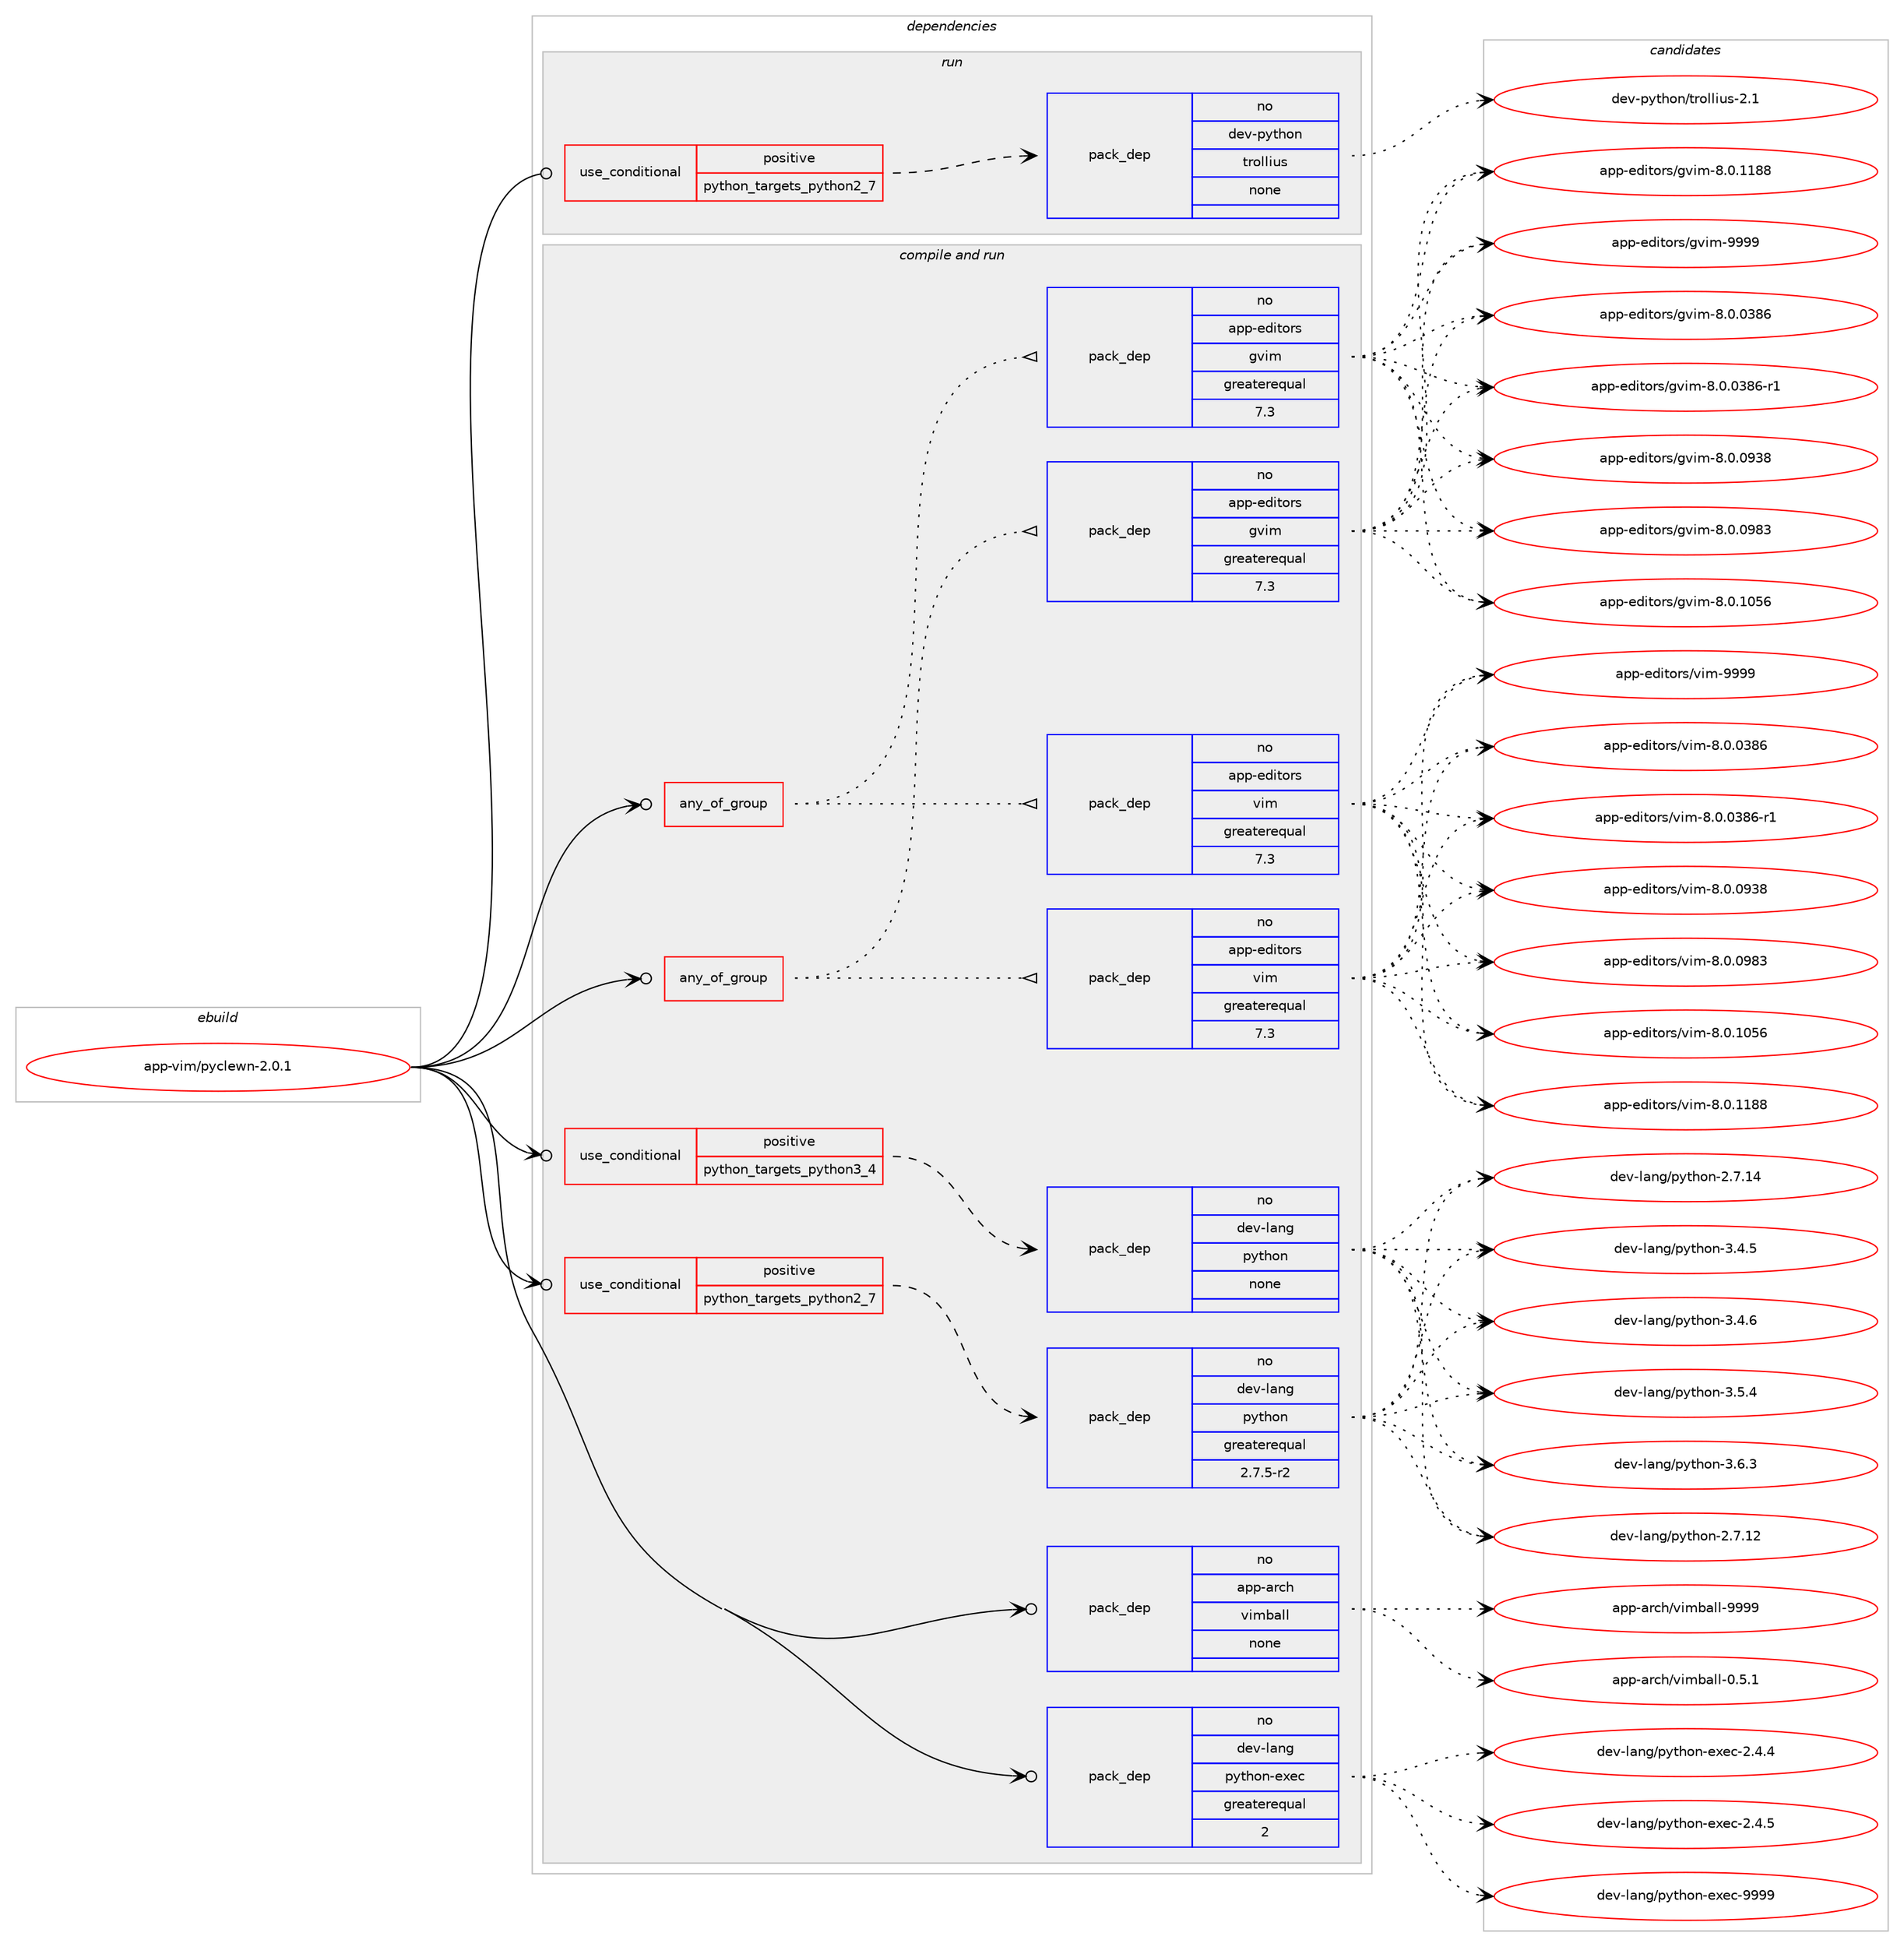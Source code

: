 digraph prolog {

# *************
# Graph options
# *************

newrank=true;
concentrate=true;
compound=true;
graph [rankdir=LR,fontname=Helvetica,fontsize=10,ranksep=1.5];#, ranksep=2.5, nodesep=0.2];
edge  [arrowhead=vee];
node  [fontname=Helvetica,fontsize=10];

# **********
# The ebuild
# **********

subgraph cluster_leftcol {
color=gray;
rank=same;
label=<<i>ebuild</i>>;
id [label="app-vim/pyclewn-2.0.1", color=red, width=4, href="../app-vim/pyclewn-2.0.1.svg"];
}

# ****************
# The dependencies
# ****************

subgraph cluster_midcol {
color=gray;
label=<<i>dependencies</i>>;
subgraph cluster_compile {
fillcolor="#eeeeee";
style=filled;
label=<<i>compile</i>>;
}
subgraph cluster_compileandrun {
fillcolor="#eeeeee";
style=filled;
label=<<i>compile and run</i>>;
subgraph any1288 {
dependency63274 [label=<<TABLE BORDER="0" CELLBORDER="1" CELLSPACING="0" CELLPADDING="4"><TR><TD CELLPADDING="10">any_of_group</TD></TR></TABLE>>, shape=none, color=red];subgraph pack46266 {
dependency63275 [label=<<TABLE BORDER="0" CELLBORDER="1" CELLSPACING="0" CELLPADDING="4" WIDTH="220"><TR><TD ROWSPAN="6" CELLPADDING="30">pack_dep</TD></TR><TR><TD WIDTH="110">no</TD></TR><TR><TD>app-editors</TD></TR><TR><TD>vim</TD></TR><TR><TD>greaterequal</TD></TR><TR><TD>7.3</TD></TR></TABLE>>, shape=none, color=blue];
}
dependency63274:e -> dependency63275:w [weight=20,style="dotted",arrowhead="oinv"];
subgraph pack46267 {
dependency63276 [label=<<TABLE BORDER="0" CELLBORDER="1" CELLSPACING="0" CELLPADDING="4" WIDTH="220"><TR><TD ROWSPAN="6" CELLPADDING="30">pack_dep</TD></TR><TR><TD WIDTH="110">no</TD></TR><TR><TD>app-editors</TD></TR><TR><TD>gvim</TD></TR><TR><TD>greaterequal</TD></TR><TR><TD>7.3</TD></TR></TABLE>>, shape=none, color=blue];
}
dependency63274:e -> dependency63276:w [weight=20,style="dotted",arrowhead="oinv"];
}
id:e -> dependency63274:w [weight=20,style="solid",arrowhead="odotvee"];
subgraph any1289 {
dependency63277 [label=<<TABLE BORDER="0" CELLBORDER="1" CELLSPACING="0" CELLPADDING="4"><TR><TD CELLPADDING="10">any_of_group</TD></TR></TABLE>>, shape=none, color=red];subgraph pack46268 {
dependency63278 [label=<<TABLE BORDER="0" CELLBORDER="1" CELLSPACING="0" CELLPADDING="4" WIDTH="220"><TR><TD ROWSPAN="6" CELLPADDING="30">pack_dep</TD></TR><TR><TD WIDTH="110">no</TD></TR><TR><TD>app-editors</TD></TR><TR><TD>vim</TD></TR><TR><TD>greaterequal</TD></TR><TR><TD>7.3</TD></TR></TABLE>>, shape=none, color=blue];
}
dependency63277:e -> dependency63278:w [weight=20,style="dotted",arrowhead="oinv"];
subgraph pack46269 {
dependency63279 [label=<<TABLE BORDER="0" CELLBORDER="1" CELLSPACING="0" CELLPADDING="4" WIDTH="220"><TR><TD ROWSPAN="6" CELLPADDING="30">pack_dep</TD></TR><TR><TD WIDTH="110">no</TD></TR><TR><TD>app-editors</TD></TR><TR><TD>gvim</TD></TR><TR><TD>greaterequal</TD></TR><TR><TD>7.3</TD></TR></TABLE>>, shape=none, color=blue];
}
dependency63277:e -> dependency63279:w [weight=20,style="dotted",arrowhead="oinv"];
}
id:e -> dependency63277:w [weight=20,style="solid",arrowhead="odotvee"];
subgraph cond15691 {
dependency63280 [label=<<TABLE BORDER="0" CELLBORDER="1" CELLSPACING="0" CELLPADDING="4"><TR><TD ROWSPAN="3" CELLPADDING="10">use_conditional</TD></TR><TR><TD>positive</TD></TR><TR><TD>python_targets_python2_7</TD></TR></TABLE>>, shape=none, color=red];
subgraph pack46270 {
dependency63281 [label=<<TABLE BORDER="0" CELLBORDER="1" CELLSPACING="0" CELLPADDING="4" WIDTH="220"><TR><TD ROWSPAN="6" CELLPADDING="30">pack_dep</TD></TR><TR><TD WIDTH="110">no</TD></TR><TR><TD>dev-lang</TD></TR><TR><TD>python</TD></TR><TR><TD>greaterequal</TD></TR><TR><TD>2.7.5-r2</TD></TR></TABLE>>, shape=none, color=blue];
}
dependency63280:e -> dependency63281:w [weight=20,style="dashed",arrowhead="vee"];
}
id:e -> dependency63280:w [weight=20,style="solid",arrowhead="odotvee"];
subgraph cond15692 {
dependency63282 [label=<<TABLE BORDER="0" CELLBORDER="1" CELLSPACING="0" CELLPADDING="4"><TR><TD ROWSPAN="3" CELLPADDING="10">use_conditional</TD></TR><TR><TD>positive</TD></TR><TR><TD>python_targets_python3_4</TD></TR></TABLE>>, shape=none, color=red];
subgraph pack46271 {
dependency63283 [label=<<TABLE BORDER="0" CELLBORDER="1" CELLSPACING="0" CELLPADDING="4" WIDTH="220"><TR><TD ROWSPAN="6" CELLPADDING="30">pack_dep</TD></TR><TR><TD WIDTH="110">no</TD></TR><TR><TD>dev-lang</TD></TR><TR><TD>python</TD></TR><TR><TD>none</TD></TR><TR><TD></TD></TR></TABLE>>, shape=none, color=blue];
}
dependency63282:e -> dependency63283:w [weight=20,style="dashed",arrowhead="vee"];
}
id:e -> dependency63282:w [weight=20,style="solid",arrowhead="odotvee"];
subgraph pack46272 {
dependency63284 [label=<<TABLE BORDER="0" CELLBORDER="1" CELLSPACING="0" CELLPADDING="4" WIDTH="220"><TR><TD ROWSPAN="6" CELLPADDING="30">pack_dep</TD></TR><TR><TD WIDTH="110">no</TD></TR><TR><TD>app-arch</TD></TR><TR><TD>vimball</TD></TR><TR><TD>none</TD></TR><TR><TD></TD></TR></TABLE>>, shape=none, color=blue];
}
id:e -> dependency63284:w [weight=20,style="solid",arrowhead="odotvee"];
subgraph pack46273 {
dependency63285 [label=<<TABLE BORDER="0" CELLBORDER="1" CELLSPACING="0" CELLPADDING="4" WIDTH="220"><TR><TD ROWSPAN="6" CELLPADDING="30">pack_dep</TD></TR><TR><TD WIDTH="110">no</TD></TR><TR><TD>dev-lang</TD></TR><TR><TD>python-exec</TD></TR><TR><TD>greaterequal</TD></TR><TR><TD>2</TD></TR></TABLE>>, shape=none, color=blue];
}
id:e -> dependency63285:w [weight=20,style="solid",arrowhead="odotvee"];
}
subgraph cluster_run {
fillcolor="#eeeeee";
style=filled;
label=<<i>run</i>>;
subgraph cond15693 {
dependency63286 [label=<<TABLE BORDER="0" CELLBORDER="1" CELLSPACING="0" CELLPADDING="4"><TR><TD ROWSPAN="3" CELLPADDING="10">use_conditional</TD></TR><TR><TD>positive</TD></TR><TR><TD>python_targets_python2_7</TD></TR></TABLE>>, shape=none, color=red];
subgraph pack46274 {
dependency63287 [label=<<TABLE BORDER="0" CELLBORDER="1" CELLSPACING="0" CELLPADDING="4" WIDTH="220"><TR><TD ROWSPAN="6" CELLPADDING="30">pack_dep</TD></TR><TR><TD WIDTH="110">no</TD></TR><TR><TD>dev-python</TD></TR><TR><TD>trollius</TD></TR><TR><TD>none</TD></TR><TR><TD></TD></TR></TABLE>>, shape=none, color=blue];
}
dependency63286:e -> dependency63287:w [weight=20,style="dashed",arrowhead="vee"];
}
id:e -> dependency63286:w [weight=20,style="solid",arrowhead="odot"];
}
}

# **************
# The candidates
# **************

subgraph cluster_choices {
rank=same;
color=gray;
label=<<i>candidates</i>>;

subgraph choice46266 {
color=black;
nodesep=1;
choice971121124510110010511611111411547118105109455646484648515654 [label="app-editors/vim-8.0.0386", color=red, width=4,href="../app-editors/vim-8.0.0386.svg"];
choice9711211245101100105116111114115471181051094556464846485156544511449 [label="app-editors/vim-8.0.0386-r1", color=red, width=4,href="../app-editors/vim-8.0.0386-r1.svg"];
choice971121124510110010511611111411547118105109455646484648575156 [label="app-editors/vim-8.0.0938", color=red, width=4,href="../app-editors/vim-8.0.0938.svg"];
choice971121124510110010511611111411547118105109455646484648575651 [label="app-editors/vim-8.0.0983", color=red, width=4,href="../app-editors/vim-8.0.0983.svg"];
choice971121124510110010511611111411547118105109455646484649485354 [label="app-editors/vim-8.0.1056", color=red, width=4,href="../app-editors/vim-8.0.1056.svg"];
choice971121124510110010511611111411547118105109455646484649495656 [label="app-editors/vim-8.0.1188", color=red, width=4,href="../app-editors/vim-8.0.1188.svg"];
choice9711211245101100105116111114115471181051094557575757 [label="app-editors/vim-9999", color=red, width=4,href="../app-editors/vim-9999.svg"];
dependency63275:e -> choice971121124510110010511611111411547118105109455646484648515654:w [style=dotted,weight="100"];
dependency63275:e -> choice9711211245101100105116111114115471181051094556464846485156544511449:w [style=dotted,weight="100"];
dependency63275:e -> choice971121124510110010511611111411547118105109455646484648575156:w [style=dotted,weight="100"];
dependency63275:e -> choice971121124510110010511611111411547118105109455646484648575651:w [style=dotted,weight="100"];
dependency63275:e -> choice971121124510110010511611111411547118105109455646484649485354:w [style=dotted,weight="100"];
dependency63275:e -> choice971121124510110010511611111411547118105109455646484649495656:w [style=dotted,weight="100"];
dependency63275:e -> choice9711211245101100105116111114115471181051094557575757:w [style=dotted,weight="100"];
}
subgraph choice46267 {
color=black;
nodesep=1;
choice971121124510110010511611111411547103118105109455646484648515654 [label="app-editors/gvim-8.0.0386", color=red, width=4,href="../app-editors/gvim-8.0.0386.svg"];
choice9711211245101100105116111114115471031181051094556464846485156544511449 [label="app-editors/gvim-8.0.0386-r1", color=red, width=4,href="../app-editors/gvim-8.0.0386-r1.svg"];
choice971121124510110010511611111411547103118105109455646484648575156 [label="app-editors/gvim-8.0.0938", color=red, width=4,href="../app-editors/gvim-8.0.0938.svg"];
choice971121124510110010511611111411547103118105109455646484648575651 [label="app-editors/gvim-8.0.0983", color=red, width=4,href="../app-editors/gvim-8.0.0983.svg"];
choice971121124510110010511611111411547103118105109455646484649485354 [label="app-editors/gvim-8.0.1056", color=red, width=4,href="../app-editors/gvim-8.0.1056.svg"];
choice971121124510110010511611111411547103118105109455646484649495656 [label="app-editors/gvim-8.0.1188", color=red, width=4,href="../app-editors/gvim-8.0.1188.svg"];
choice9711211245101100105116111114115471031181051094557575757 [label="app-editors/gvim-9999", color=red, width=4,href="../app-editors/gvim-9999.svg"];
dependency63276:e -> choice971121124510110010511611111411547103118105109455646484648515654:w [style=dotted,weight="100"];
dependency63276:e -> choice9711211245101100105116111114115471031181051094556464846485156544511449:w [style=dotted,weight="100"];
dependency63276:e -> choice971121124510110010511611111411547103118105109455646484648575156:w [style=dotted,weight="100"];
dependency63276:e -> choice971121124510110010511611111411547103118105109455646484648575651:w [style=dotted,weight="100"];
dependency63276:e -> choice971121124510110010511611111411547103118105109455646484649485354:w [style=dotted,weight="100"];
dependency63276:e -> choice971121124510110010511611111411547103118105109455646484649495656:w [style=dotted,weight="100"];
dependency63276:e -> choice9711211245101100105116111114115471031181051094557575757:w [style=dotted,weight="100"];
}
subgraph choice46268 {
color=black;
nodesep=1;
choice971121124510110010511611111411547118105109455646484648515654 [label="app-editors/vim-8.0.0386", color=red, width=4,href="../app-editors/vim-8.0.0386.svg"];
choice9711211245101100105116111114115471181051094556464846485156544511449 [label="app-editors/vim-8.0.0386-r1", color=red, width=4,href="../app-editors/vim-8.0.0386-r1.svg"];
choice971121124510110010511611111411547118105109455646484648575156 [label="app-editors/vim-8.0.0938", color=red, width=4,href="../app-editors/vim-8.0.0938.svg"];
choice971121124510110010511611111411547118105109455646484648575651 [label="app-editors/vim-8.0.0983", color=red, width=4,href="../app-editors/vim-8.0.0983.svg"];
choice971121124510110010511611111411547118105109455646484649485354 [label="app-editors/vim-8.0.1056", color=red, width=4,href="../app-editors/vim-8.0.1056.svg"];
choice971121124510110010511611111411547118105109455646484649495656 [label="app-editors/vim-8.0.1188", color=red, width=4,href="../app-editors/vim-8.0.1188.svg"];
choice9711211245101100105116111114115471181051094557575757 [label="app-editors/vim-9999", color=red, width=4,href="../app-editors/vim-9999.svg"];
dependency63278:e -> choice971121124510110010511611111411547118105109455646484648515654:w [style=dotted,weight="100"];
dependency63278:e -> choice9711211245101100105116111114115471181051094556464846485156544511449:w [style=dotted,weight="100"];
dependency63278:e -> choice971121124510110010511611111411547118105109455646484648575156:w [style=dotted,weight="100"];
dependency63278:e -> choice971121124510110010511611111411547118105109455646484648575651:w [style=dotted,weight="100"];
dependency63278:e -> choice971121124510110010511611111411547118105109455646484649485354:w [style=dotted,weight="100"];
dependency63278:e -> choice971121124510110010511611111411547118105109455646484649495656:w [style=dotted,weight="100"];
dependency63278:e -> choice9711211245101100105116111114115471181051094557575757:w [style=dotted,weight="100"];
}
subgraph choice46269 {
color=black;
nodesep=1;
choice971121124510110010511611111411547103118105109455646484648515654 [label="app-editors/gvim-8.0.0386", color=red, width=4,href="../app-editors/gvim-8.0.0386.svg"];
choice9711211245101100105116111114115471031181051094556464846485156544511449 [label="app-editors/gvim-8.0.0386-r1", color=red, width=4,href="../app-editors/gvim-8.0.0386-r1.svg"];
choice971121124510110010511611111411547103118105109455646484648575156 [label="app-editors/gvim-8.0.0938", color=red, width=4,href="../app-editors/gvim-8.0.0938.svg"];
choice971121124510110010511611111411547103118105109455646484648575651 [label="app-editors/gvim-8.0.0983", color=red, width=4,href="../app-editors/gvim-8.0.0983.svg"];
choice971121124510110010511611111411547103118105109455646484649485354 [label="app-editors/gvim-8.0.1056", color=red, width=4,href="../app-editors/gvim-8.0.1056.svg"];
choice971121124510110010511611111411547103118105109455646484649495656 [label="app-editors/gvim-8.0.1188", color=red, width=4,href="../app-editors/gvim-8.0.1188.svg"];
choice9711211245101100105116111114115471031181051094557575757 [label="app-editors/gvim-9999", color=red, width=4,href="../app-editors/gvim-9999.svg"];
dependency63279:e -> choice971121124510110010511611111411547103118105109455646484648515654:w [style=dotted,weight="100"];
dependency63279:e -> choice9711211245101100105116111114115471031181051094556464846485156544511449:w [style=dotted,weight="100"];
dependency63279:e -> choice971121124510110010511611111411547103118105109455646484648575156:w [style=dotted,weight="100"];
dependency63279:e -> choice971121124510110010511611111411547103118105109455646484648575651:w [style=dotted,weight="100"];
dependency63279:e -> choice971121124510110010511611111411547103118105109455646484649485354:w [style=dotted,weight="100"];
dependency63279:e -> choice971121124510110010511611111411547103118105109455646484649495656:w [style=dotted,weight="100"];
dependency63279:e -> choice9711211245101100105116111114115471031181051094557575757:w [style=dotted,weight="100"];
}
subgraph choice46270 {
color=black;
nodesep=1;
choice10010111845108971101034711212111610411111045504655464950 [label="dev-lang/python-2.7.12", color=red, width=4,href="../dev-lang/python-2.7.12.svg"];
choice10010111845108971101034711212111610411111045504655464952 [label="dev-lang/python-2.7.14", color=red, width=4,href="../dev-lang/python-2.7.14.svg"];
choice100101118451089711010347112121116104111110455146524653 [label="dev-lang/python-3.4.5", color=red, width=4,href="../dev-lang/python-3.4.5.svg"];
choice100101118451089711010347112121116104111110455146524654 [label="dev-lang/python-3.4.6", color=red, width=4,href="../dev-lang/python-3.4.6.svg"];
choice100101118451089711010347112121116104111110455146534652 [label="dev-lang/python-3.5.4", color=red, width=4,href="../dev-lang/python-3.5.4.svg"];
choice100101118451089711010347112121116104111110455146544651 [label="dev-lang/python-3.6.3", color=red, width=4,href="../dev-lang/python-3.6.3.svg"];
dependency63281:e -> choice10010111845108971101034711212111610411111045504655464950:w [style=dotted,weight="100"];
dependency63281:e -> choice10010111845108971101034711212111610411111045504655464952:w [style=dotted,weight="100"];
dependency63281:e -> choice100101118451089711010347112121116104111110455146524653:w [style=dotted,weight="100"];
dependency63281:e -> choice100101118451089711010347112121116104111110455146524654:w [style=dotted,weight="100"];
dependency63281:e -> choice100101118451089711010347112121116104111110455146534652:w [style=dotted,weight="100"];
dependency63281:e -> choice100101118451089711010347112121116104111110455146544651:w [style=dotted,weight="100"];
}
subgraph choice46271 {
color=black;
nodesep=1;
choice10010111845108971101034711212111610411111045504655464950 [label="dev-lang/python-2.7.12", color=red, width=4,href="../dev-lang/python-2.7.12.svg"];
choice10010111845108971101034711212111610411111045504655464952 [label="dev-lang/python-2.7.14", color=red, width=4,href="../dev-lang/python-2.7.14.svg"];
choice100101118451089711010347112121116104111110455146524653 [label="dev-lang/python-3.4.5", color=red, width=4,href="../dev-lang/python-3.4.5.svg"];
choice100101118451089711010347112121116104111110455146524654 [label="dev-lang/python-3.4.6", color=red, width=4,href="../dev-lang/python-3.4.6.svg"];
choice100101118451089711010347112121116104111110455146534652 [label="dev-lang/python-3.5.4", color=red, width=4,href="../dev-lang/python-3.5.4.svg"];
choice100101118451089711010347112121116104111110455146544651 [label="dev-lang/python-3.6.3", color=red, width=4,href="../dev-lang/python-3.6.3.svg"];
dependency63283:e -> choice10010111845108971101034711212111610411111045504655464950:w [style=dotted,weight="100"];
dependency63283:e -> choice10010111845108971101034711212111610411111045504655464952:w [style=dotted,weight="100"];
dependency63283:e -> choice100101118451089711010347112121116104111110455146524653:w [style=dotted,weight="100"];
dependency63283:e -> choice100101118451089711010347112121116104111110455146524654:w [style=dotted,weight="100"];
dependency63283:e -> choice100101118451089711010347112121116104111110455146534652:w [style=dotted,weight="100"];
dependency63283:e -> choice100101118451089711010347112121116104111110455146544651:w [style=dotted,weight="100"];
}
subgraph choice46272 {
color=black;
nodesep=1;
choice97112112459711499104471181051099897108108454846534649 [label="app-arch/vimball-0.5.1", color=red, width=4,href="../app-arch/vimball-0.5.1.svg"];
choice971121124597114991044711810510998971081084557575757 [label="app-arch/vimball-9999", color=red, width=4,href="../app-arch/vimball-9999.svg"];
dependency63284:e -> choice97112112459711499104471181051099897108108454846534649:w [style=dotted,weight="100"];
dependency63284:e -> choice971121124597114991044711810510998971081084557575757:w [style=dotted,weight="100"];
}
subgraph choice46273 {
color=black;
nodesep=1;
choice1001011184510897110103471121211161041111104510112010199455046524652 [label="dev-lang/python-exec-2.4.4", color=red, width=4,href="../dev-lang/python-exec-2.4.4.svg"];
choice1001011184510897110103471121211161041111104510112010199455046524653 [label="dev-lang/python-exec-2.4.5", color=red, width=4,href="../dev-lang/python-exec-2.4.5.svg"];
choice10010111845108971101034711212111610411111045101120101994557575757 [label="dev-lang/python-exec-9999", color=red, width=4,href="../dev-lang/python-exec-9999.svg"];
dependency63285:e -> choice1001011184510897110103471121211161041111104510112010199455046524652:w [style=dotted,weight="100"];
dependency63285:e -> choice1001011184510897110103471121211161041111104510112010199455046524653:w [style=dotted,weight="100"];
dependency63285:e -> choice10010111845108971101034711212111610411111045101120101994557575757:w [style=dotted,weight="100"];
}
subgraph choice46274 {
color=black;
nodesep=1;
choice100101118451121211161041111104711611411110810810511711545504649 [label="dev-python/trollius-2.1", color=red, width=4,href="../dev-python/trollius-2.1.svg"];
dependency63287:e -> choice100101118451121211161041111104711611411110810810511711545504649:w [style=dotted,weight="100"];
}
}

}
